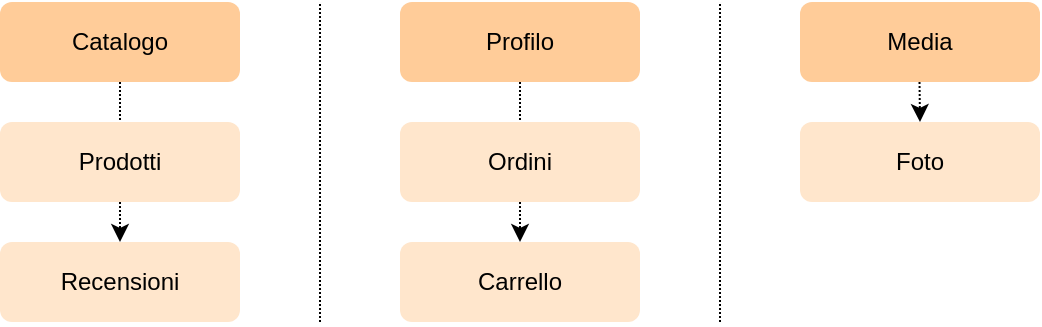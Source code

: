 <mxfile version="17.2.4" type="device"><diagram id="vzJJoQXu0OcDjawZYz7j" name="Pagina-1"><mxGraphModel dx="599" dy="390" grid="1" gridSize="10" guides="1" tooltips="1" connect="1" arrows="1" fold="1" page="1" pageScale="1" pageWidth="900" pageHeight="1600" math="0" shadow="0"><root><mxCell id="0"/><mxCell id="1" parent="0"/><mxCell id="NTWLk3-sjZCxAZXhjH6l-16" value="" style="edgeStyle=orthogonalEdgeStyle;rounded=0;orthogonalLoop=1;jettySize=auto;html=1;dashed=1;dashPattern=1 1;" edge="1" parent="1" source="NTWLk3-sjZCxAZXhjH6l-1" target="NTWLk3-sjZCxAZXhjH6l-15"><mxGeometry relative="1" as="geometry"/></mxCell><mxCell id="NTWLk3-sjZCxAZXhjH6l-1" value="Catalogo" style="rounded=1;whiteSpace=wrap;html=1;fillColor=#ffcc99;strokeColor=none;" vertex="1" parent="1"><mxGeometry x="40" y="40" width="120" height="40" as="geometry"/></mxCell><mxCell id="NTWLk3-sjZCxAZXhjH6l-2" value="Prodotti" style="rounded=1;whiteSpace=wrap;html=1;fillColor=#ffe6cc;strokeColor=none;" vertex="1" parent="1"><mxGeometry x="40" y="100" width="120" height="40" as="geometry"/></mxCell><mxCell id="NTWLk3-sjZCxAZXhjH6l-17" value="" style="edgeStyle=orthogonalEdgeStyle;rounded=0;orthogonalLoop=1;jettySize=auto;html=1;dashed=1;dashPattern=1 1;" edge="1" parent="1" source="NTWLk3-sjZCxAZXhjH6l-3" target="NTWLk3-sjZCxAZXhjH6l-5"><mxGeometry relative="1" as="geometry"/></mxCell><mxCell id="NTWLk3-sjZCxAZXhjH6l-3" value="Profilo" style="rounded=1;whiteSpace=wrap;html=1;fillColor=#ffcc99;strokeColor=none;" vertex="1" parent="1"><mxGeometry x="240" y="40" width="120" height="40" as="geometry"/></mxCell><mxCell id="NTWLk3-sjZCxAZXhjH6l-4" value="Ordini" style="rounded=1;whiteSpace=wrap;html=1;fillColor=#ffe6cc;strokeColor=none;" vertex="1" parent="1"><mxGeometry x="240" y="100" width="120" height="40" as="geometry"/></mxCell><mxCell id="NTWLk3-sjZCxAZXhjH6l-5" value="Carrello" style="rounded=1;whiteSpace=wrap;html=1;fillColor=#ffe6cc;strokeColor=none;" vertex="1" parent="1"><mxGeometry x="240" y="160" width="120" height="40" as="geometry"/></mxCell><mxCell id="NTWLk3-sjZCxAZXhjH6l-7" value="Media" style="rounded=1;whiteSpace=wrap;html=1;fillColor=#ffcc99;strokeColor=none;" vertex="1" parent="1"><mxGeometry x="440" y="40" width="120" height="40" as="geometry"/></mxCell><mxCell id="NTWLk3-sjZCxAZXhjH6l-8" value="" style="endArrow=none;html=1;rounded=0;dashed=1;dashPattern=1 1;" edge="1" parent="1"><mxGeometry width="50" height="50" relative="1" as="geometry"><mxPoint x="200" y="200" as="sourcePoint"/><mxPoint x="200" y="40" as="targetPoint"/></mxGeometry></mxCell><mxCell id="NTWLk3-sjZCxAZXhjH6l-9" value="" style="endArrow=none;html=1;rounded=0;dashed=1;dashPattern=1 1;" edge="1" parent="1"><mxGeometry width="50" height="50" relative="1" as="geometry"><mxPoint x="400" y="200" as="sourcePoint"/><mxPoint x="400" y="40" as="targetPoint"/></mxGeometry></mxCell><mxCell id="NTWLk3-sjZCxAZXhjH6l-14" value="Foto" style="rounded=1;whiteSpace=wrap;html=1;fillColor=#ffe6cc;strokeColor=none;" vertex="1" parent="1"><mxGeometry x="440" y="100" width="120" height="40" as="geometry"/></mxCell><mxCell id="NTWLk3-sjZCxAZXhjH6l-15" value="Recensioni" style="rounded=1;whiteSpace=wrap;html=1;fillColor=#ffe6cc;strokeColor=none;" vertex="1" parent="1"><mxGeometry x="40" y="160" width="120" height="40" as="geometry"/></mxCell><mxCell id="NTWLk3-sjZCxAZXhjH6l-19" value="" style="edgeStyle=orthogonalEdgeStyle;rounded=0;orthogonalLoop=1;jettySize=auto;html=1;dashed=1;dashPattern=1 1;" edge="1" parent="1"><mxGeometry relative="1" as="geometry"><mxPoint x="499.76" y="80" as="sourcePoint"/><mxPoint x="500" y="100" as="targetPoint"/></mxGeometry></mxCell></root></mxGraphModel></diagram></mxfile>